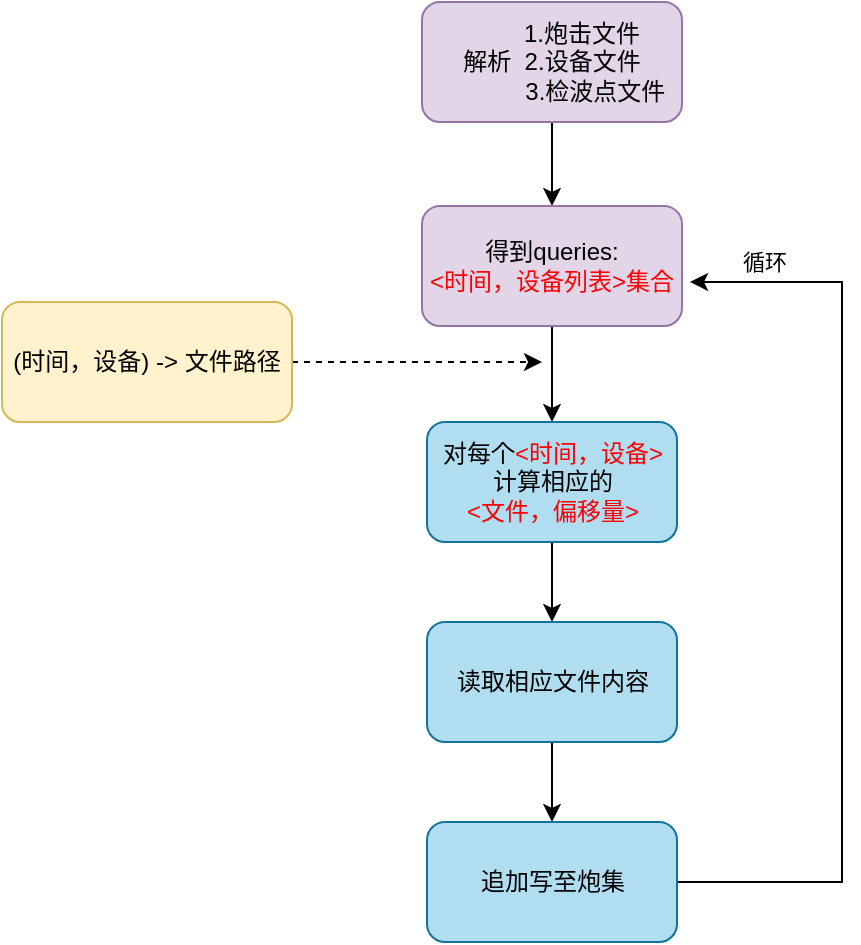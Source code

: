 <mxfile version="15.9.1" type="github">
  <diagram id="umGMzL6tHvmIoFokNVrz" name="Page-1">
    <mxGraphModel dx="1773" dy="614" grid="1" gridSize="10" guides="1" tooltips="1" connect="1" arrows="1" fold="1" page="1" pageScale="1" pageWidth="827" pageHeight="1169" math="0" shadow="0">
      <root>
        <mxCell id="0" />
        <mxCell id="1" parent="0" />
        <mxCell id="1LHTEHGJBZ7BMOOuPSXr-3" value="" style="edgeStyle=orthogonalEdgeStyle;rounded=0;orthogonalLoop=1;jettySize=auto;html=1;" edge="1" parent="1" source="1LHTEHGJBZ7BMOOuPSXr-1" target="1LHTEHGJBZ7BMOOuPSXr-2">
          <mxGeometry relative="1" as="geometry" />
        </mxCell>
        <mxCell id="1LHTEHGJBZ7BMOOuPSXr-1" value="&amp;nbsp; &amp;nbsp; &amp;nbsp; &amp;nbsp; &amp;nbsp;1.炮击文件&lt;br&gt;解析&amp;nbsp; 2.设备文件&lt;br&gt;&amp;nbsp; &amp;nbsp; &amp;nbsp; &amp;nbsp; &amp;nbsp; &amp;nbsp; &amp;nbsp;3.检波点文件" style="rounded=1;whiteSpace=wrap;html=1;fillColor=#e1d5e7;strokeColor=#9673a6;" vertex="1" parent="1">
          <mxGeometry x="160" y="100" width="130" height="60" as="geometry" />
        </mxCell>
        <mxCell id="1LHTEHGJBZ7BMOOuPSXr-5" value="" style="edgeStyle=orthogonalEdgeStyle;rounded=0;orthogonalLoop=1;jettySize=auto;html=1;fontColor=#FF0000;" edge="1" parent="1" source="1LHTEHGJBZ7BMOOuPSXr-2" target="1LHTEHGJBZ7BMOOuPSXr-4">
          <mxGeometry relative="1" as="geometry" />
        </mxCell>
        <mxCell id="1LHTEHGJBZ7BMOOuPSXr-2" value="得到queries:&lt;br&gt;&lt;font color=&quot;#ff0000&quot;&gt;&amp;lt;时间，设备列表&amp;gt;&lt;/font&gt;&lt;span style=&quot;color: rgb(255 , 0 , 0)&quot;&gt;集合&lt;/span&gt;" style="rounded=1;whiteSpace=wrap;html=1;fillColor=#e1d5e7;strokeColor=#9673a6;" vertex="1" parent="1">
          <mxGeometry x="160" y="202" width="130" height="60" as="geometry" />
        </mxCell>
        <mxCell id="1LHTEHGJBZ7BMOOuPSXr-7" value="" style="edgeStyle=orthogonalEdgeStyle;rounded=0;orthogonalLoop=1;jettySize=auto;html=1;fontColor=#000000;" edge="1" parent="1" source="1LHTEHGJBZ7BMOOuPSXr-4" target="1LHTEHGJBZ7BMOOuPSXr-6">
          <mxGeometry relative="1" as="geometry" />
        </mxCell>
        <mxCell id="1LHTEHGJBZ7BMOOuPSXr-4" value="&lt;font color=&quot;#000000&quot;&gt;对每个&lt;/font&gt;&lt;font color=&quot;#ff0000&quot;&gt;&amp;lt;时间，设备&amp;gt;&lt;/font&gt;&lt;br&gt;&lt;font color=&quot;#000000&quot;&gt;计算相应的&lt;/font&gt;&lt;font color=&quot;#ff0000&quot;&gt;&lt;br&gt;&amp;lt;文件，偏移量&amp;gt;&lt;/font&gt;" style="rounded=1;whiteSpace=wrap;html=1;fillColor=#b1ddf0;strokeColor=#10739e;" vertex="1" parent="1">
          <mxGeometry x="162.5" y="310" width="125" height="60" as="geometry" />
        </mxCell>
        <mxCell id="1LHTEHGJBZ7BMOOuPSXr-9" value="" style="edgeStyle=orthogonalEdgeStyle;rounded=0;orthogonalLoop=1;jettySize=auto;html=1;fontColor=#000000;" edge="1" parent="1" source="1LHTEHGJBZ7BMOOuPSXr-6" target="1LHTEHGJBZ7BMOOuPSXr-8">
          <mxGeometry relative="1" as="geometry" />
        </mxCell>
        <mxCell id="1LHTEHGJBZ7BMOOuPSXr-6" value="&lt;font color=&quot;#000000&quot;&gt;读取&lt;/font&gt;&lt;span style=&quot;color: rgb(0 , 0 , 0)&quot;&gt;相应&lt;/span&gt;&lt;font color=&quot;#000000&quot;&gt;文件内容&lt;/font&gt;" style="rounded=1;whiteSpace=wrap;html=1;fillColor=#b1ddf0;strokeColor=#10739e;" vertex="1" parent="1">
          <mxGeometry x="162.5" y="410" width="125" height="60" as="geometry" />
        </mxCell>
        <mxCell id="1LHTEHGJBZ7BMOOuPSXr-10" style="edgeStyle=orthogonalEdgeStyle;rounded=0;orthogonalLoop=1;jettySize=auto;html=1;entryX=1.031;entryY=0.633;entryDx=0;entryDy=0;entryPerimeter=0;fontColor=#000000;" edge="1" parent="1" source="1LHTEHGJBZ7BMOOuPSXr-8" target="1LHTEHGJBZ7BMOOuPSXr-2">
          <mxGeometry relative="1" as="geometry">
            <Array as="points">
              <mxPoint x="370" y="540" />
              <mxPoint x="370" y="240" />
            </Array>
          </mxGeometry>
        </mxCell>
        <mxCell id="1LHTEHGJBZ7BMOOuPSXr-11" value="循环" style="edgeLabel;html=1;align=center;verticalAlign=middle;resizable=0;points=[];fontColor=#000000;" vertex="1" connectable="0" parent="1LHTEHGJBZ7BMOOuPSXr-10">
          <mxGeometry x="0.808" y="-3" relative="1" as="geometry">
            <mxPoint x="-7" y="-7" as="offset" />
          </mxGeometry>
        </mxCell>
        <mxCell id="1LHTEHGJBZ7BMOOuPSXr-8" value="追加写至炮集" style="rounded=1;whiteSpace=wrap;html=1;fillColor=#b1ddf0;strokeColor=#10739e;" vertex="1" parent="1">
          <mxGeometry x="162.5" y="510" width="125" height="60" as="geometry" />
        </mxCell>
        <mxCell id="1LHTEHGJBZ7BMOOuPSXr-14" style="edgeStyle=orthogonalEdgeStyle;rounded=0;orthogonalLoop=1;jettySize=auto;html=1;fontColor=#000000;dashed=1;" edge="1" parent="1" source="1LHTEHGJBZ7BMOOuPSXr-12">
          <mxGeometry relative="1" as="geometry">
            <mxPoint x="220" y="280" as="targetPoint" />
          </mxGeometry>
        </mxCell>
        <mxCell id="1LHTEHGJBZ7BMOOuPSXr-12" value="(时间，设备) -&amp;gt; 文件路径" style="rounded=1;whiteSpace=wrap;html=1;fillColor=#fff2cc;strokeColor=#d6b656;" vertex="1" parent="1">
          <mxGeometry x="-50" y="250" width="145" height="60" as="geometry" />
        </mxCell>
      </root>
    </mxGraphModel>
  </diagram>
</mxfile>
